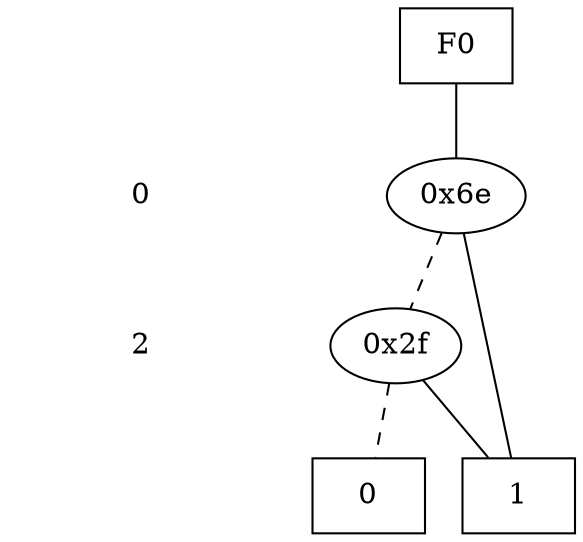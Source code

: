 digraph "ZDD" {
size = "7.5,10"
center = true;
edge [dir = none];
{ node [shape = plaintext];
  edge [style = invis];
  "CONST NODES" [style = invis];
" 0 " -> " 2 " -> "CONST NODES"; 
}
{ rank = same; node [shape = box]; edge [style = invis];
"F0"; }
{ rank = same; " 0 ";
"0x6e";
}
{ rank = same; " 2 ";
"0x2f";
}
{ rank = same; "CONST NODES";
{ node [shape = box]; "0x24";
"0x23";
}
}
"F0" -> "0x6e" [style = solid];
"0x6e" -> "0x23";
"0x6e" -> "0x2f" [style = dashed];
"0x2f" -> "0x23";
"0x2f" -> "0x24" [style = dashed];
"0x24" [label = "0"];
"0x23" [label = "1"];
}
